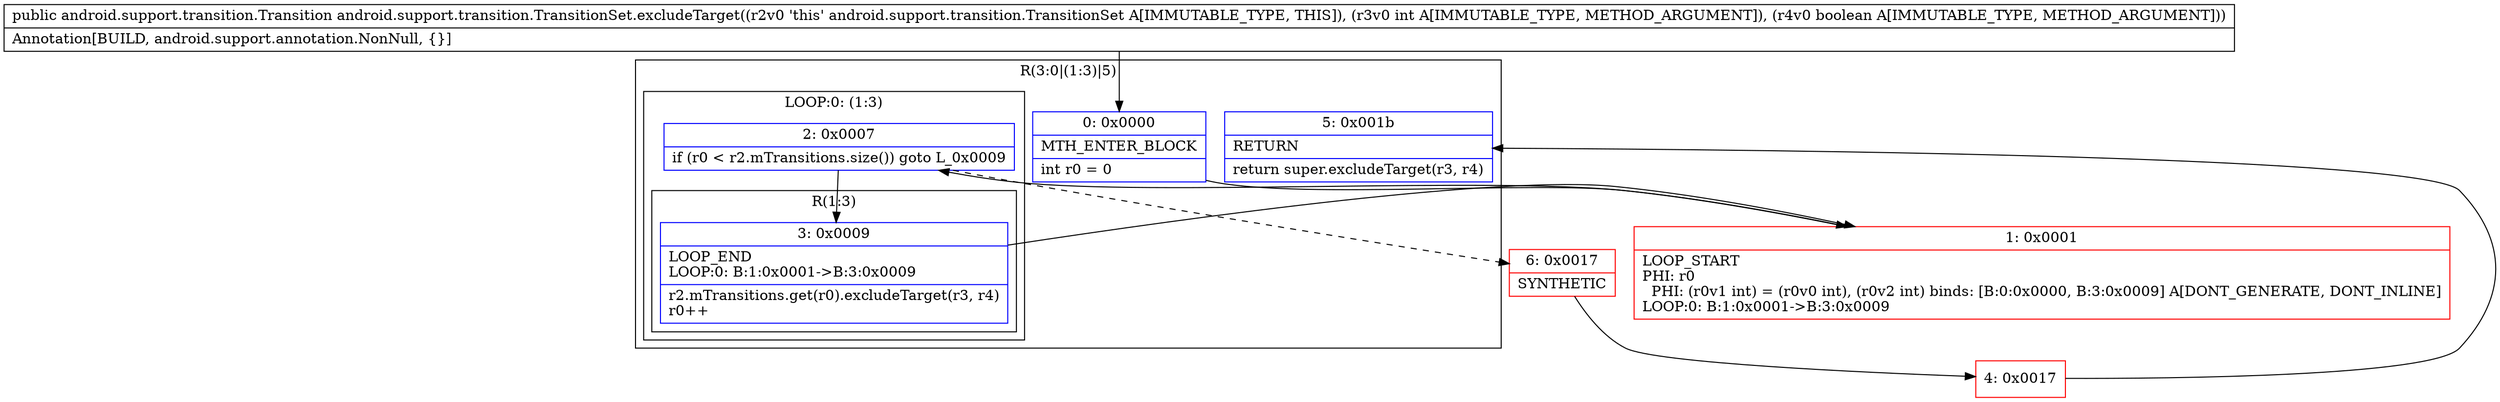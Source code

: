 digraph "CFG forandroid.support.transition.TransitionSet.excludeTarget(IZ)Landroid\/support\/transition\/Transition;" {
subgraph cluster_Region_729512812 {
label = "R(3:0|(1:3)|5)";
node [shape=record,color=blue];
Node_0 [shape=record,label="{0\:\ 0x0000|MTH_ENTER_BLOCK\l|int r0 = 0\l}"];
subgraph cluster_LoopRegion_1615962128 {
label = "LOOP:0: (1:3)";
node [shape=record,color=blue];
Node_2 [shape=record,label="{2\:\ 0x0007|if (r0 \< r2.mTransitions.size()) goto L_0x0009\l}"];
subgraph cluster_Region_22304352 {
label = "R(1:3)";
node [shape=record,color=blue];
Node_3 [shape=record,label="{3\:\ 0x0009|LOOP_END\lLOOP:0: B:1:0x0001\-\>B:3:0x0009\l|r2.mTransitions.get(r0).excludeTarget(r3, r4)\lr0++\l}"];
}
}
Node_5 [shape=record,label="{5\:\ 0x001b|RETURN\l|return super.excludeTarget(r3, r4)\l}"];
}
Node_1 [shape=record,color=red,label="{1\:\ 0x0001|LOOP_START\lPHI: r0 \l  PHI: (r0v1 int) = (r0v0 int), (r0v2 int) binds: [B:0:0x0000, B:3:0x0009] A[DONT_GENERATE, DONT_INLINE]\lLOOP:0: B:1:0x0001\-\>B:3:0x0009\l}"];
Node_4 [shape=record,color=red,label="{4\:\ 0x0017}"];
Node_6 [shape=record,color=red,label="{6\:\ 0x0017|SYNTHETIC\l}"];
MethodNode[shape=record,label="{public android.support.transition.Transition android.support.transition.TransitionSet.excludeTarget((r2v0 'this' android.support.transition.TransitionSet A[IMMUTABLE_TYPE, THIS]), (r3v0 int A[IMMUTABLE_TYPE, METHOD_ARGUMENT]), (r4v0 boolean A[IMMUTABLE_TYPE, METHOD_ARGUMENT]))  | Annotation[BUILD, android.support.annotation.NonNull, \{\}]\l}"];
MethodNode -> Node_0;
Node_0 -> Node_1;
Node_2 -> Node_3;
Node_2 -> Node_6[style=dashed];
Node_3 -> Node_1;
Node_1 -> Node_2;
Node_4 -> Node_5;
Node_6 -> Node_4;
}

